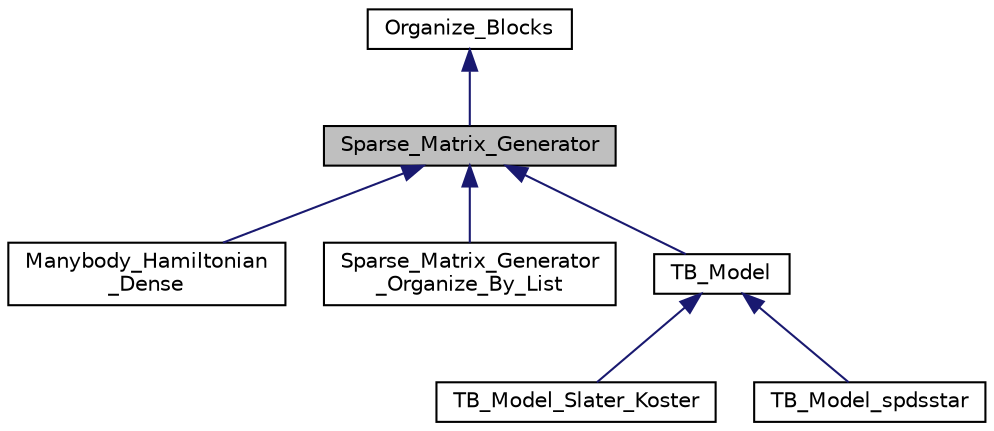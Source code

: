digraph "Sparse_Matrix_Generator"
{
  edge [fontname="Helvetica",fontsize="10",labelfontname="Helvetica",labelfontsize="10"];
  node [fontname="Helvetica",fontsize="10",shape=record];
  Node1 [label="Sparse_Matrix_Generator",height=0.2,width=0.4,color="black", fillcolor="grey75", style="filled", fontcolor="black"];
  Node2 -> Node1 [dir="back",color="midnightblue",fontsize="10",style="solid",fontname="Helvetica"];
  Node2 [label="Organize_Blocks",height=0.2,width=0.4,color="black", fillcolor="white", style="filled",URL="$classOrganize__Blocks.html"];
  Node1 -> Node3 [dir="back",color="midnightblue",fontsize="10",style="solid",fontname="Helvetica"];
  Node3 [label="Manybody_Hamiltonian\l_Dense",height=0.2,width=0.4,color="black", fillcolor="white", style="filled",URL="$classManybody__Hamiltonian__Dense.html"];
  Node1 -> Node4 [dir="back",color="midnightblue",fontsize="10",style="solid",fontname="Helvetica"];
  Node4 [label="Sparse_Matrix_Generator\l_Organize_By_List",height=0.2,width=0.4,color="black", fillcolor="white", style="filled",URL="$classSparse__Matrix__Generator__Organize__By__List.html"];
  Node1 -> Node5 [dir="back",color="midnightblue",fontsize="10",style="solid",fontname="Helvetica"];
  Node5 [label="TB_Model",height=0.2,width=0.4,color="black", fillcolor="white", style="filled",URL="$classTB__Model.html"];
  Node5 -> Node6 [dir="back",color="midnightblue",fontsize="10",style="solid",fontname="Helvetica"];
  Node6 [label="TB_Model_Slater_Koster",height=0.2,width=0.4,color="black", fillcolor="white", style="filled",URL="$classTB__Model__Slater__Koster.html"];
  Node5 -> Node7 [dir="back",color="midnightblue",fontsize="10",style="solid",fontname="Helvetica"];
  Node7 [label="TB_Model_spdsstar",height=0.2,width=0.4,color="black", fillcolor="white", style="filled",URL="$classTB__Model__spdsstar.html"];
}
